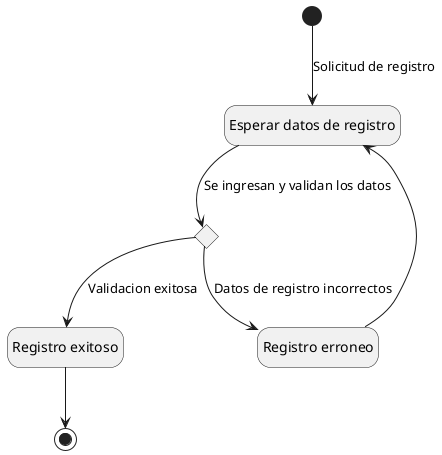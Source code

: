 @startuml
hide empty description
state "Esperar datos de registro" as ed
state "Validacion de datos" as c <<choice>>
state "Registro exitoso" as sr
state "Registro erroneo" as fr


[*]--> ed : Solicitud de registro
ed --> c : Se ingresan y validan los datos
c --> sr : Validacion exitosa
c--> fr: Datos de registro incorrectos
fr --> ed
sr--> [*]
@enduml
